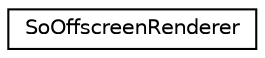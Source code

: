 digraph "Graphical Class Hierarchy"
{
 // LATEX_PDF_SIZE
  edge [fontname="Helvetica",fontsize="10",labelfontname="Helvetica",labelfontsize="10"];
  node [fontname="Helvetica",fontsize="10",shape=record];
  rankdir="LR";
  Node0 [label="SoOffscreenRenderer",height=0.2,width=0.4,color="black", fillcolor="white", style="filled",URL="$classSoOffscreenRenderer.html",tooltip="The SoOffscreenRenderer class is used for rendering scenes to offscreen buffers."];
}
